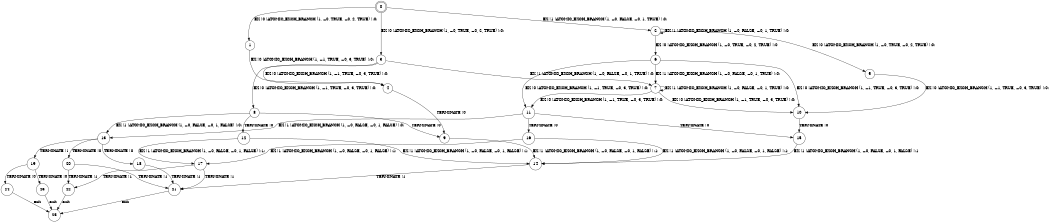 digraph BCG {
size = "7, 10.5";
center = TRUE;
node [shape = circle];
0 [peripheries = 2];
0 -> 1 [label = "EX !0 !ATOMIC_EXCH_BRANCH (1, +0, TRUE, +0, 2, TRUE) !:0:"];
0 -> 2 [label = "EX !1 !ATOMIC_EXCH_BRANCH (1, +0, FALSE, +0, 1, TRUE) !:0:"];
0 -> 3 [label = "EX !0 !ATOMIC_EXCH_BRANCH (1, +0, TRUE, +0, 2, TRUE) !:0:"];
1 -> 4 [label = "EX !0 !ATOMIC_EXCH_BRANCH (1, +1, TRUE, +0, 3, TRUE) !:0:"];
2 -> 5 [label = "EX !0 !ATOMIC_EXCH_BRANCH (1, +0, TRUE, +0, 2, TRUE) !:0:"];
2 -> 6 [label = "EX !0 !ATOMIC_EXCH_BRANCH (1, +0, TRUE, +0, 2, TRUE) !:0:"];
2 -> 2 [label = "EX !1 !ATOMIC_EXCH_BRANCH (1, +0, FALSE, +0, 1, TRUE) !:0:"];
3 -> 4 [label = "EX !0 !ATOMIC_EXCH_BRANCH (1, +1, TRUE, +0, 3, TRUE) !:0:"];
3 -> 7 [label = "EX !1 !ATOMIC_EXCH_BRANCH (1, +0, FALSE, +0, 1, TRUE) !:0:"];
3 -> 8 [label = "EX !0 !ATOMIC_EXCH_BRANCH (1, +1, TRUE, +0, 3, TRUE) !:0:"];
4 -> 9 [label = "TERMINATE !0"];
5 -> 10 [label = "EX !0 !ATOMIC_EXCH_BRANCH (1, +1, TRUE, +0, 3, TRUE) !:0:"];
6 -> 10 [label = "EX !0 !ATOMIC_EXCH_BRANCH (1, +1, TRUE, +0, 3, TRUE) !:0:"];
6 -> 7 [label = "EX !1 !ATOMIC_EXCH_BRANCH (1, +0, FALSE, +0, 1, TRUE) !:0:"];
6 -> 11 [label = "EX !0 !ATOMIC_EXCH_BRANCH (1, +1, TRUE, +0, 3, TRUE) !:0:"];
7 -> 10 [label = "EX !0 !ATOMIC_EXCH_BRANCH (1, +1, TRUE, +0, 3, TRUE) !:0:"];
7 -> 7 [label = "EX !1 !ATOMIC_EXCH_BRANCH (1, +0, FALSE, +0, 1, TRUE) !:0:"];
7 -> 11 [label = "EX !0 !ATOMIC_EXCH_BRANCH (1, +1, TRUE, +0, 3, TRUE) !:0:"];
8 -> 9 [label = "TERMINATE !0"];
8 -> 12 [label = "TERMINATE !0"];
8 -> 13 [label = "EX !1 !ATOMIC_EXCH_BRANCH (1, +0, FALSE, +0, 1, FALSE) !:0:"];
9 -> 14 [label = "EX !1 !ATOMIC_EXCH_BRANCH (1, +0, FALSE, +0, 1, FALSE) !:1:"];
10 -> 15 [label = "TERMINATE !0"];
11 -> 15 [label = "TERMINATE !0"];
11 -> 16 [label = "TERMINATE !0"];
11 -> 13 [label = "EX !1 !ATOMIC_EXCH_BRANCH (1, +0, FALSE, +0, 1, FALSE) !:0:"];
12 -> 14 [label = "EX !1 !ATOMIC_EXCH_BRANCH (1, +0, FALSE, +0, 1, FALSE) !:1:"];
12 -> 17 [label = "EX !1 !ATOMIC_EXCH_BRANCH (1, +0, FALSE, +0, 1, FALSE) !:1:"];
13 -> 18 [label = "TERMINATE !0"];
13 -> 19 [label = "TERMINATE !1"];
13 -> 20 [label = "TERMINATE !0"];
14 -> 21 [label = "TERMINATE !1"];
15 -> 14 [label = "EX !1 !ATOMIC_EXCH_BRANCH (1, +0, FALSE, +0, 1, FALSE) !:1:"];
16 -> 14 [label = "EX !1 !ATOMIC_EXCH_BRANCH (1, +0, FALSE, +0, 1, FALSE) !:1:"];
16 -> 17 [label = "EX !1 !ATOMIC_EXCH_BRANCH (1, +0, FALSE, +0, 1, FALSE) !:1:"];
17 -> 21 [label = "TERMINATE !1"];
17 -> 22 [label = "TERMINATE !1"];
18 -> 21 [label = "TERMINATE !1"];
19 -> 23 [label = "TERMINATE !0"];
19 -> 24 [label = "TERMINATE !0"];
20 -> 21 [label = "TERMINATE !1"];
20 -> 22 [label = "TERMINATE !1"];
21 -> 25 [label = "exit"];
22 -> 25 [label = "exit"];
23 -> 25 [label = "exit"];
24 -> 25 [label = "exit"];
}
